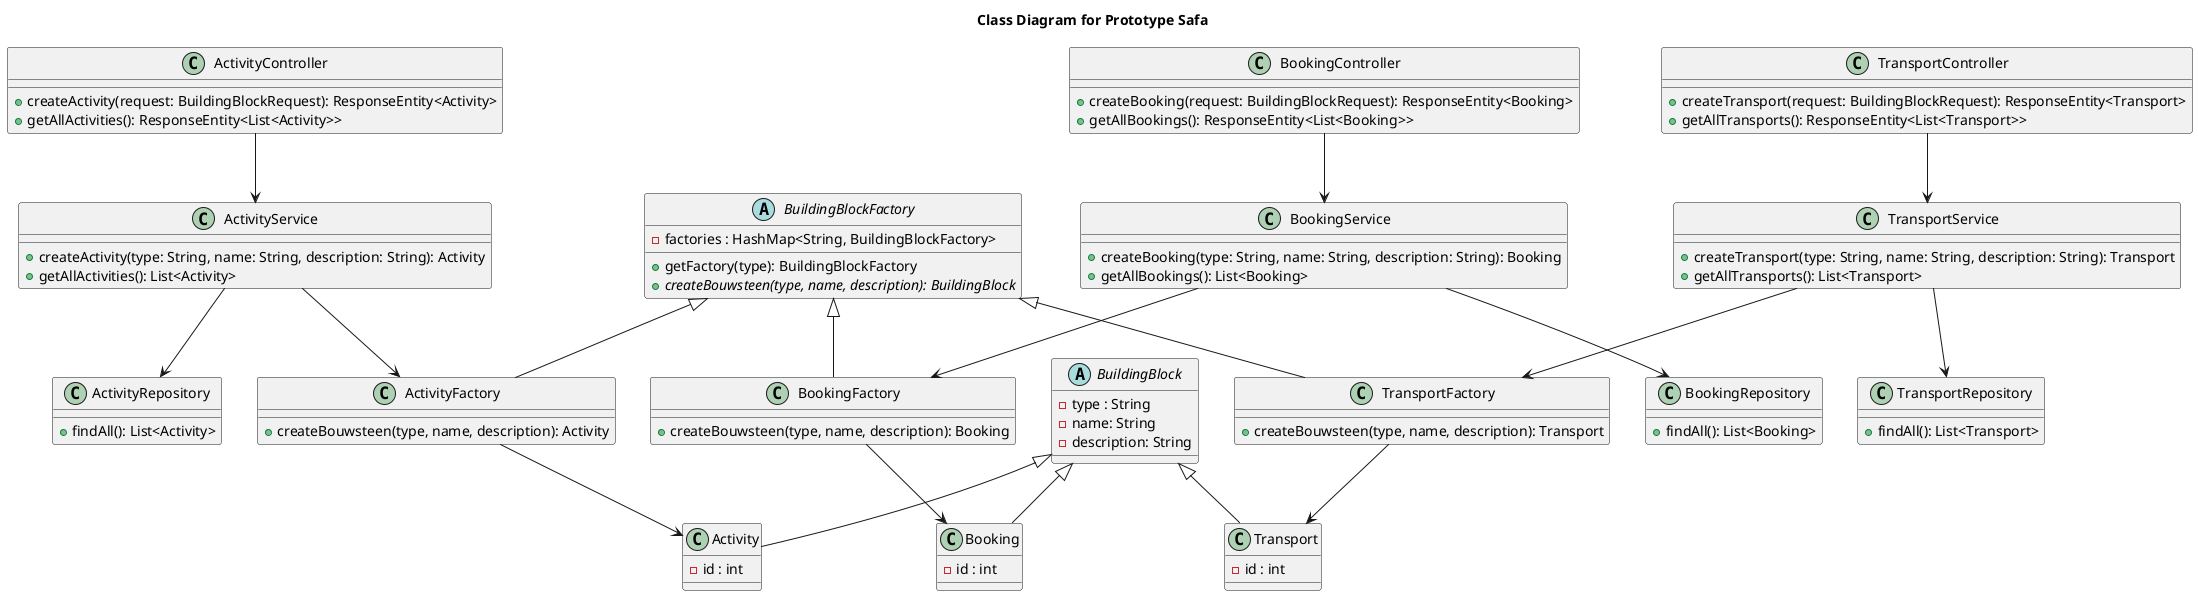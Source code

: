 @startuml
title Class Diagram for Prototype Safa


class ActivityController {
    +createActivity(request: BuildingBlockRequest): ResponseEntity<Activity>
    +getAllActivities(): ResponseEntity<List<Activity>>
}

class TransportController{
    +createTransport(request: BuildingBlockRequest): ResponseEntity<Transport>
    +getAllTransports(): ResponseEntity<List<Transport>>
}

class BookingController{
    +createBooking(request: BuildingBlockRequest): ResponseEntity<Booking>
    +getAllBookings(): ResponseEntity<List<Booking>>
}

abstract class BuildingBlockFactory {
    -factories : HashMap<String, BuildingBlockFactory>
    +getFactory(type): BuildingBlockFactory
    {abstract}+createBouwsteen(type, name, description): BuildingBlock
}


class ActivityFactory extends BuildingBlockFactory {
    +createBouwsteen(type, name, description): Activity
}

class TransportFactory extends BuildingBlockFactory {
    +createBouwsteen(type, name, description): Transport
}

class BookingFactory extends BuildingBlockFactory {
    +createBouwsteen(type, name, description): Booking
}

abstract class BuildingBlock {
    -type : String
    -name: String
    -description: String
}

class Booking extends BuildingBlock {
  -id : int
}

class Transport extends BuildingBlock {
  -id : int
}

class Activity extends BuildingBlock {
  -id : int
}

class ActivityService {
    +createActivity(type: String, name: String, description: String): Activity
    +getAllActivities(): List<Activity>
}

class TransportService {
    +createTransport(type: String, name: String, description: String): Transport
    +getAllTransports(): List<Transport>
}

class BookingService {
    +createBooking(type: String, name: String, description: String): Booking
    +getAllBookings(): List<Booking>
}

class ActivityRepository {
    +findAll(): List<Activity>
}

class TransportRepository {
    +findAll(): List<Transport>
}

class BookingRepository {
    +findAll(): List<Booking>
}

ActivityController --> ActivityService
TransportController --> TransportService
BookingController --> BookingService

ActivityService --> ActivityFactory
TransportService --> TransportFactory
BookingService --> BookingFactory

ActivityService --> ActivityRepository
TransportService --> TransportRepository
BookingService --> BookingRepository

ActivityFactory --> Activity
TransportFactory --> Transport
BookingFactory --> Booking

@enduml